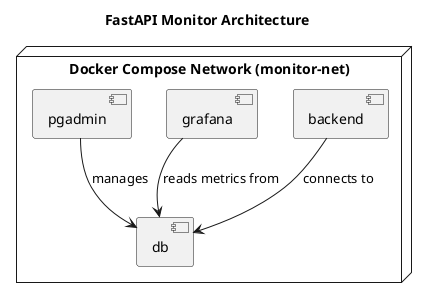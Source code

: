 @startuml

title FastAPI Monitor Architecture

node "Docker Compose Network (monitor-net)" {
    [backend]
    [db]
    [grafana]
    [pgadmin]
}

backend --> db : connects to
grafana --> db : reads metrics from
pgadmin --> db : manages

@enduml